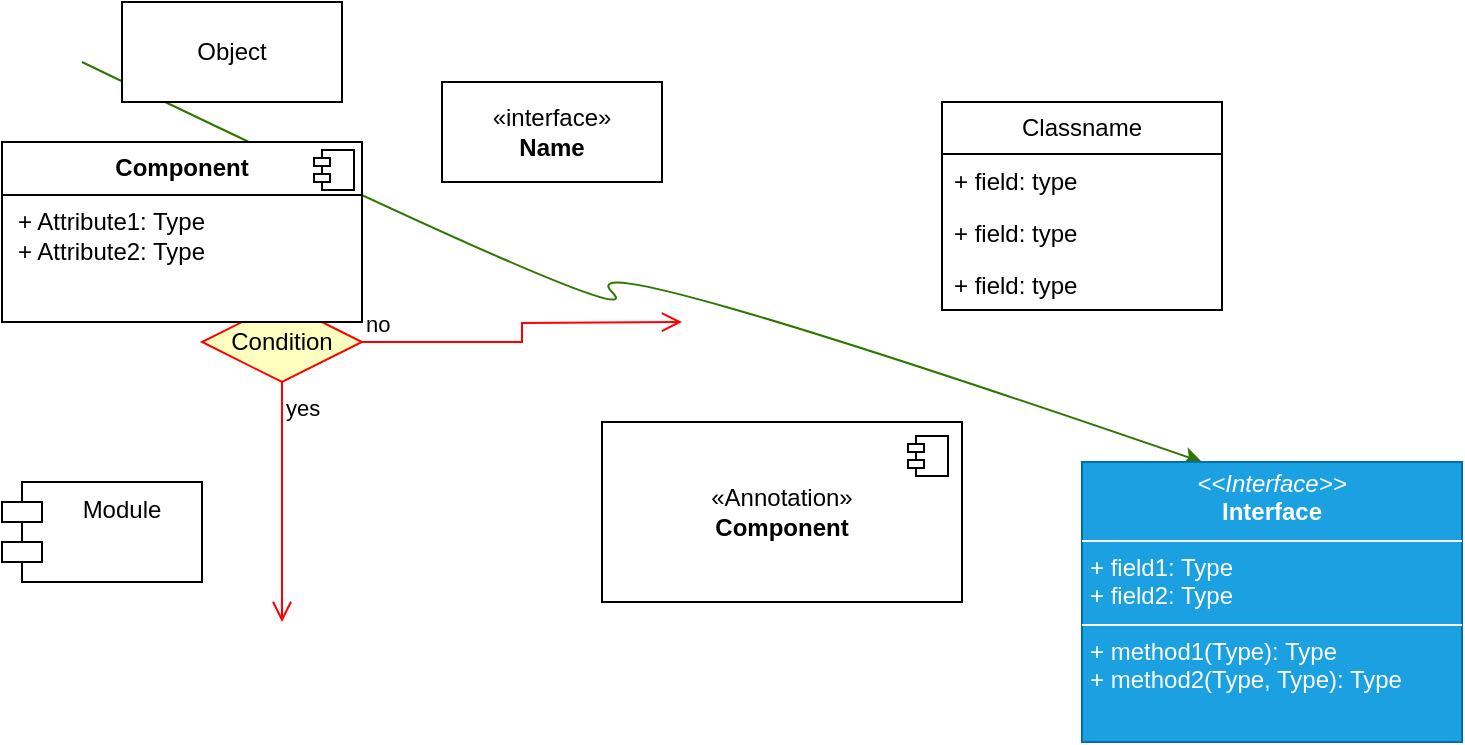 <mxfile version="28.0.7">
  <diagram name="Página-1" id="0WDz7m6Qse7abMiALKxd">
    <mxGraphModel dx="1042" dy="527" grid="1" gridSize="10" guides="1" tooltips="1" connect="1" arrows="1" fold="1" page="1" pageScale="1" pageWidth="827" pageHeight="1169" math="0" shadow="0">
      <root>
        <mxCell id="0" />
        <mxCell id="1" parent="0" />
        <mxCell id="bVmK8Atdsln5NFr2z7-W-1" value="" style="curved=1;endArrow=classic;html=1;rounded=0;fillColor=#60a917;strokeColor=#2D7600;" edge="1" parent="1">
          <mxGeometry width="50" height="50" relative="1" as="geometry">
            <mxPoint x="80" y="60" as="sourcePoint" />
            <mxPoint x="640" y="260" as="targetPoint" />
            <Array as="points">
              <mxPoint x="370" y="200" />
              <mxPoint x="320" y="150" />
            </Array>
          </mxGeometry>
        </mxCell>
        <mxCell id="bVmK8Atdsln5NFr2z7-W-2" value="Condition" style="rhombus;whiteSpace=wrap;html=1;fontColor=#000000;fillColor=#ffffc0;strokeColor=#ff0000;" vertex="1" parent="1">
          <mxGeometry x="140" y="180" width="80" height="40" as="geometry" />
        </mxCell>
        <mxCell id="bVmK8Atdsln5NFr2z7-W-3" value="no" style="edgeStyle=orthogonalEdgeStyle;html=1;align=left;verticalAlign=bottom;endArrow=open;endSize=8;strokeColor=#ff0000;rounded=0;" edge="1" source="bVmK8Atdsln5NFr2z7-W-2" parent="1">
          <mxGeometry x="-1" relative="1" as="geometry">
            <mxPoint x="380" y="190" as="targetPoint" />
          </mxGeometry>
        </mxCell>
        <mxCell id="bVmK8Atdsln5NFr2z7-W-4" value="yes" style="edgeStyle=orthogonalEdgeStyle;html=1;align=left;verticalAlign=top;endArrow=open;endSize=8;strokeColor=#ff0000;rounded=0;" edge="1" source="bVmK8Atdsln5NFr2z7-W-2" parent="1">
          <mxGeometry x="-1" relative="1" as="geometry">
            <mxPoint x="180" y="340" as="targetPoint" />
          </mxGeometry>
        </mxCell>
        <mxCell id="bVmK8Atdsln5NFr2z7-W-5" value="Classname" style="swimlane;fontStyle=0;childLayout=stackLayout;horizontal=1;startSize=26;fillColor=none;horizontalStack=0;resizeParent=1;resizeParentMax=0;resizeLast=0;collapsible=1;marginBottom=0;whiteSpace=wrap;html=1;" vertex="1" parent="1">
          <mxGeometry x="510" y="80" width="140" height="104" as="geometry" />
        </mxCell>
        <mxCell id="bVmK8Atdsln5NFr2z7-W-6" value="+ field: type" style="text;strokeColor=none;fillColor=none;align=left;verticalAlign=top;spacingLeft=4;spacingRight=4;overflow=hidden;rotatable=0;points=[[0,0.5],[1,0.5]];portConstraint=eastwest;whiteSpace=wrap;html=1;" vertex="1" parent="bVmK8Atdsln5NFr2z7-W-5">
          <mxGeometry y="26" width="140" height="26" as="geometry" />
        </mxCell>
        <mxCell id="bVmK8Atdsln5NFr2z7-W-7" value="+ field: type" style="text;strokeColor=none;fillColor=none;align=left;verticalAlign=top;spacingLeft=4;spacingRight=4;overflow=hidden;rotatable=0;points=[[0,0.5],[1,0.5]];portConstraint=eastwest;whiteSpace=wrap;html=1;" vertex="1" parent="bVmK8Atdsln5NFr2z7-W-5">
          <mxGeometry y="52" width="140" height="26" as="geometry" />
        </mxCell>
        <mxCell id="bVmK8Atdsln5NFr2z7-W-8" value="+ field: type" style="text;strokeColor=none;fillColor=none;align=left;verticalAlign=top;spacingLeft=4;spacingRight=4;overflow=hidden;rotatable=0;points=[[0,0.5],[1,0.5]];portConstraint=eastwest;whiteSpace=wrap;html=1;" vertex="1" parent="bVmK8Atdsln5NFr2z7-W-5">
          <mxGeometry y="78" width="140" height="26" as="geometry" />
        </mxCell>
        <mxCell id="bVmK8Atdsln5NFr2z7-W-9" value="&amp;laquo;interface&amp;raquo;&lt;br&gt;&lt;b&gt;Name&lt;/b&gt;" style="html=1;whiteSpace=wrap;" vertex="1" parent="1">
          <mxGeometry x="260" y="70" width="110" height="50" as="geometry" />
        </mxCell>
        <mxCell id="bVmK8Atdsln5NFr2z7-W-10" value="Object" style="html=1;whiteSpace=wrap;" vertex="1" parent="1">
          <mxGeometry x="100" y="30" width="110" height="50" as="geometry" />
        </mxCell>
        <mxCell id="bVmK8Atdsln5NFr2z7-W-11" value="&amp;laquo;Annotation&amp;raquo;&lt;br/&gt;&lt;b&gt;Component&lt;/b&gt;" style="html=1;dropTarget=0;whiteSpace=wrap;" vertex="1" parent="1">
          <mxGeometry x="340" y="240" width="180" height="90" as="geometry" />
        </mxCell>
        <mxCell id="bVmK8Atdsln5NFr2z7-W-12" value="" style="shape=module;jettyWidth=8;jettyHeight=4;" vertex="1" parent="bVmK8Atdsln5NFr2z7-W-11">
          <mxGeometry x="1" width="20" height="20" relative="1" as="geometry">
            <mxPoint x="-27" y="7" as="offset" />
          </mxGeometry>
        </mxCell>
        <mxCell id="bVmK8Atdsln5NFr2z7-W-13" value="Module" style="shape=module;align=left;spacingLeft=20;align=center;verticalAlign=top;whiteSpace=wrap;html=1;" vertex="1" parent="1">
          <mxGeometry x="40" y="270" width="100" height="50" as="geometry" />
        </mxCell>
        <mxCell id="bVmK8Atdsln5NFr2z7-W-14" value="&lt;p style=&quot;margin:0px;margin-top:6px;text-align:center;&quot;&gt;&lt;b&gt;Component&lt;/b&gt;&lt;/p&gt;&lt;hr size=&quot;1&quot; style=&quot;border-style:solid;&quot;/&gt;&lt;p style=&quot;margin:0px;margin-left:8px;&quot;&gt;+ Attribute1: Type&lt;br/&gt;+ Attribute2: Type&lt;/p&gt;" style="align=left;overflow=fill;html=1;dropTarget=0;whiteSpace=wrap;" vertex="1" parent="1">
          <mxGeometry x="40" y="100" width="180" height="90" as="geometry" />
        </mxCell>
        <mxCell id="bVmK8Atdsln5NFr2z7-W-15" value="" style="shape=component;jettyWidth=8;jettyHeight=4;" vertex="1" parent="bVmK8Atdsln5NFr2z7-W-14">
          <mxGeometry x="1" width="20" height="20" relative="1" as="geometry">
            <mxPoint x="-24" y="4" as="offset" />
          </mxGeometry>
        </mxCell>
        <mxCell id="bVmK8Atdsln5NFr2z7-W-16" value="&lt;p style=&quot;margin:0px;margin-top:4px;text-align:center;&quot;&gt;&lt;i&gt;&amp;lt;&amp;lt;Interface&amp;gt;&amp;gt;&lt;/i&gt;&lt;br/&gt;&lt;b&gt;Interface&lt;/b&gt;&lt;/p&gt;&lt;hr size=&quot;1&quot; style=&quot;border-style:solid;&quot;/&gt;&lt;p style=&quot;margin:0px;margin-left:4px;&quot;&gt;+ field1: Type&lt;br/&gt;+ field2: Type&lt;/p&gt;&lt;hr size=&quot;1&quot; style=&quot;border-style:solid;&quot;/&gt;&lt;p style=&quot;margin:0px;margin-left:4px;&quot;&gt;+ method1(Type): Type&lt;br/&gt;+ method2(Type, Type): Type&lt;/p&gt;" style="verticalAlign=top;align=left;overflow=fill;html=1;whiteSpace=wrap;fillColor=#1ba1e2;fontColor=#ffffff;strokeColor=#006EAF;gradientColor=none;" vertex="1" parent="1">
          <mxGeometry x="580" y="260" width="190" height="140" as="geometry" />
        </mxCell>
      </root>
    </mxGraphModel>
  </diagram>
</mxfile>
